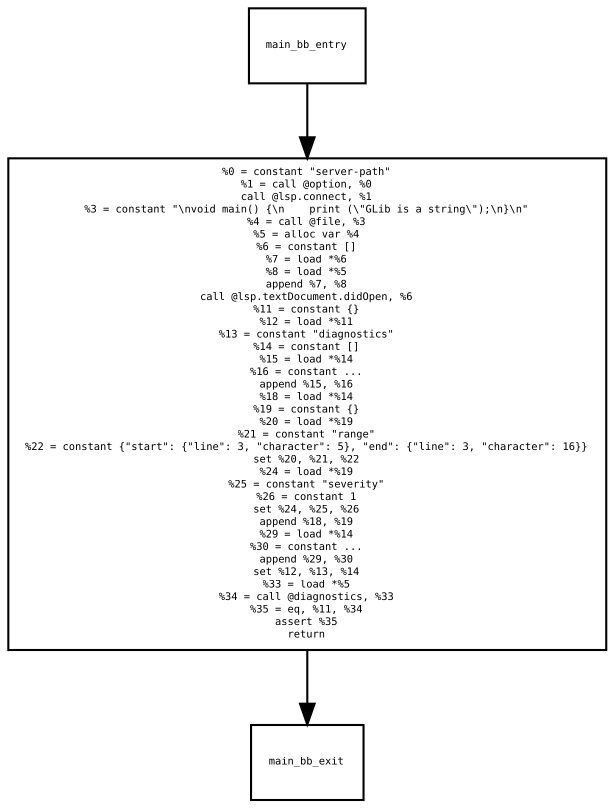 digraph G {
    node [shape="box" fontname="monospace" fontsize=5];
    edge [fontsize=5];
    subgraph "main" {
        "main_bb_entry";
        "main_bb_entry" -> "main_bb_1";

        "main_bb_1" [label="%0 = constant \"server-path\"\n%1 = call @option, %0\ncall @lsp.connect, %1\n%3 = constant \"\\nvoid main() {\\n    print (\\\"GLib is a string\\\");\\n}\\n\"\n%4 = call @file, %3\n%5 = alloc var %4\n%6 = constant []\n%7 = load *%6\n%8 = load *%5\nappend %7, %8\ncall @lsp.textDocument.didOpen, %6\n%11 = constant {}\n%12 = load *%11\n%13 = constant \"diagnostics\"\n%14 = constant []\n%15 = load *%14\n%16 = constant ...\nappend %15, %16\n%18 = load *%14\n%19 = constant {}\n%20 = load *%19\n%21 = constant \"range\"\n%22 = constant {\"start\": {\"line\": 3, \"character\": 5}, \"end\": {\"line\": 3, \"character\": 16}}\nset %20, %21, %22\n%24 = load *%19\n%25 = constant \"severity\"\n%26 = constant 1\nset %24, %25, %26\nappend %18, %19\n%29 = load *%14\n%30 = constant ...\nappend %29, %30\nset %12, %13, %14\n%33 = load *%5\n%34 = call @diagnostics, %33\n%35 = eq, %11, %34\nassert %35\nreturn\n"];
        "main_bb_1" -> "main_bb_exit";

        "main_bb_exit";

    }
    subgraph "option" {
    }
    subgraph "file" {
    }
    subgraph "memory" {
    }
    subgraph "diagnostics" {
    }
    subgraph "print" {
    }
}
